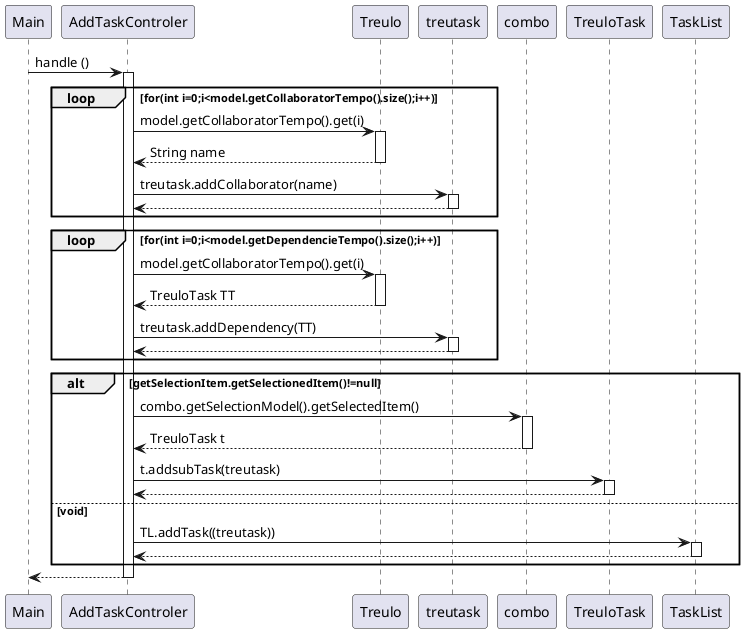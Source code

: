 @startuml

Main -> AddTaskControler : handle ()
activate AddTaskControler
loop for(int i=0;i<model.getCollaboratorTempo().size();i++)
AddTaskControler -> Treulo : model.getCollaboratorTempo().get(i)
activate Treulo
Treulo --> AddTaskControler : String name
deactivate Treulo
AddTaskControler -> treutask :treutask.addCollaborator(name)
activate treutask
treutask --> AddTaskControler
deactivate treutask
end

loop for(int i=0;i<model.getDependencieTempo().size();i++)
AddTaskControler -> Treulo : model.getCollaboratorTempo().get(i)
activate Treulo
Treulo --> AddTaskControler : TreuloTask TT
deactivate Treulo
AddTaskControler -> treutask :treutask.addDependency(TT)
activate treutask
treutask --> AddTaskControler
deactivate treutask
end

alt getSelectionItem.getSelectionedItem()!=null
AddTaskControler -> combo : combo.getSelectionModel().getSelectedItem()
activate combo

combo --> AddTaskControler : TreuloTask t
deactivate combo

AddTaskControler ->TreuloTask : t.addsubTask(treutask)
activate TreuloTask
TreuloTask --> AddTaskControler
deactivate TreuloTask

else void
AddTaskControler -> TaskList : TL.addTask((treutask))
activate TaskList
TaskList --> AddTaskControler
deactivate TaskList
end


AddTaskControler --> Main
deactivate AddTaskControler


@enduml